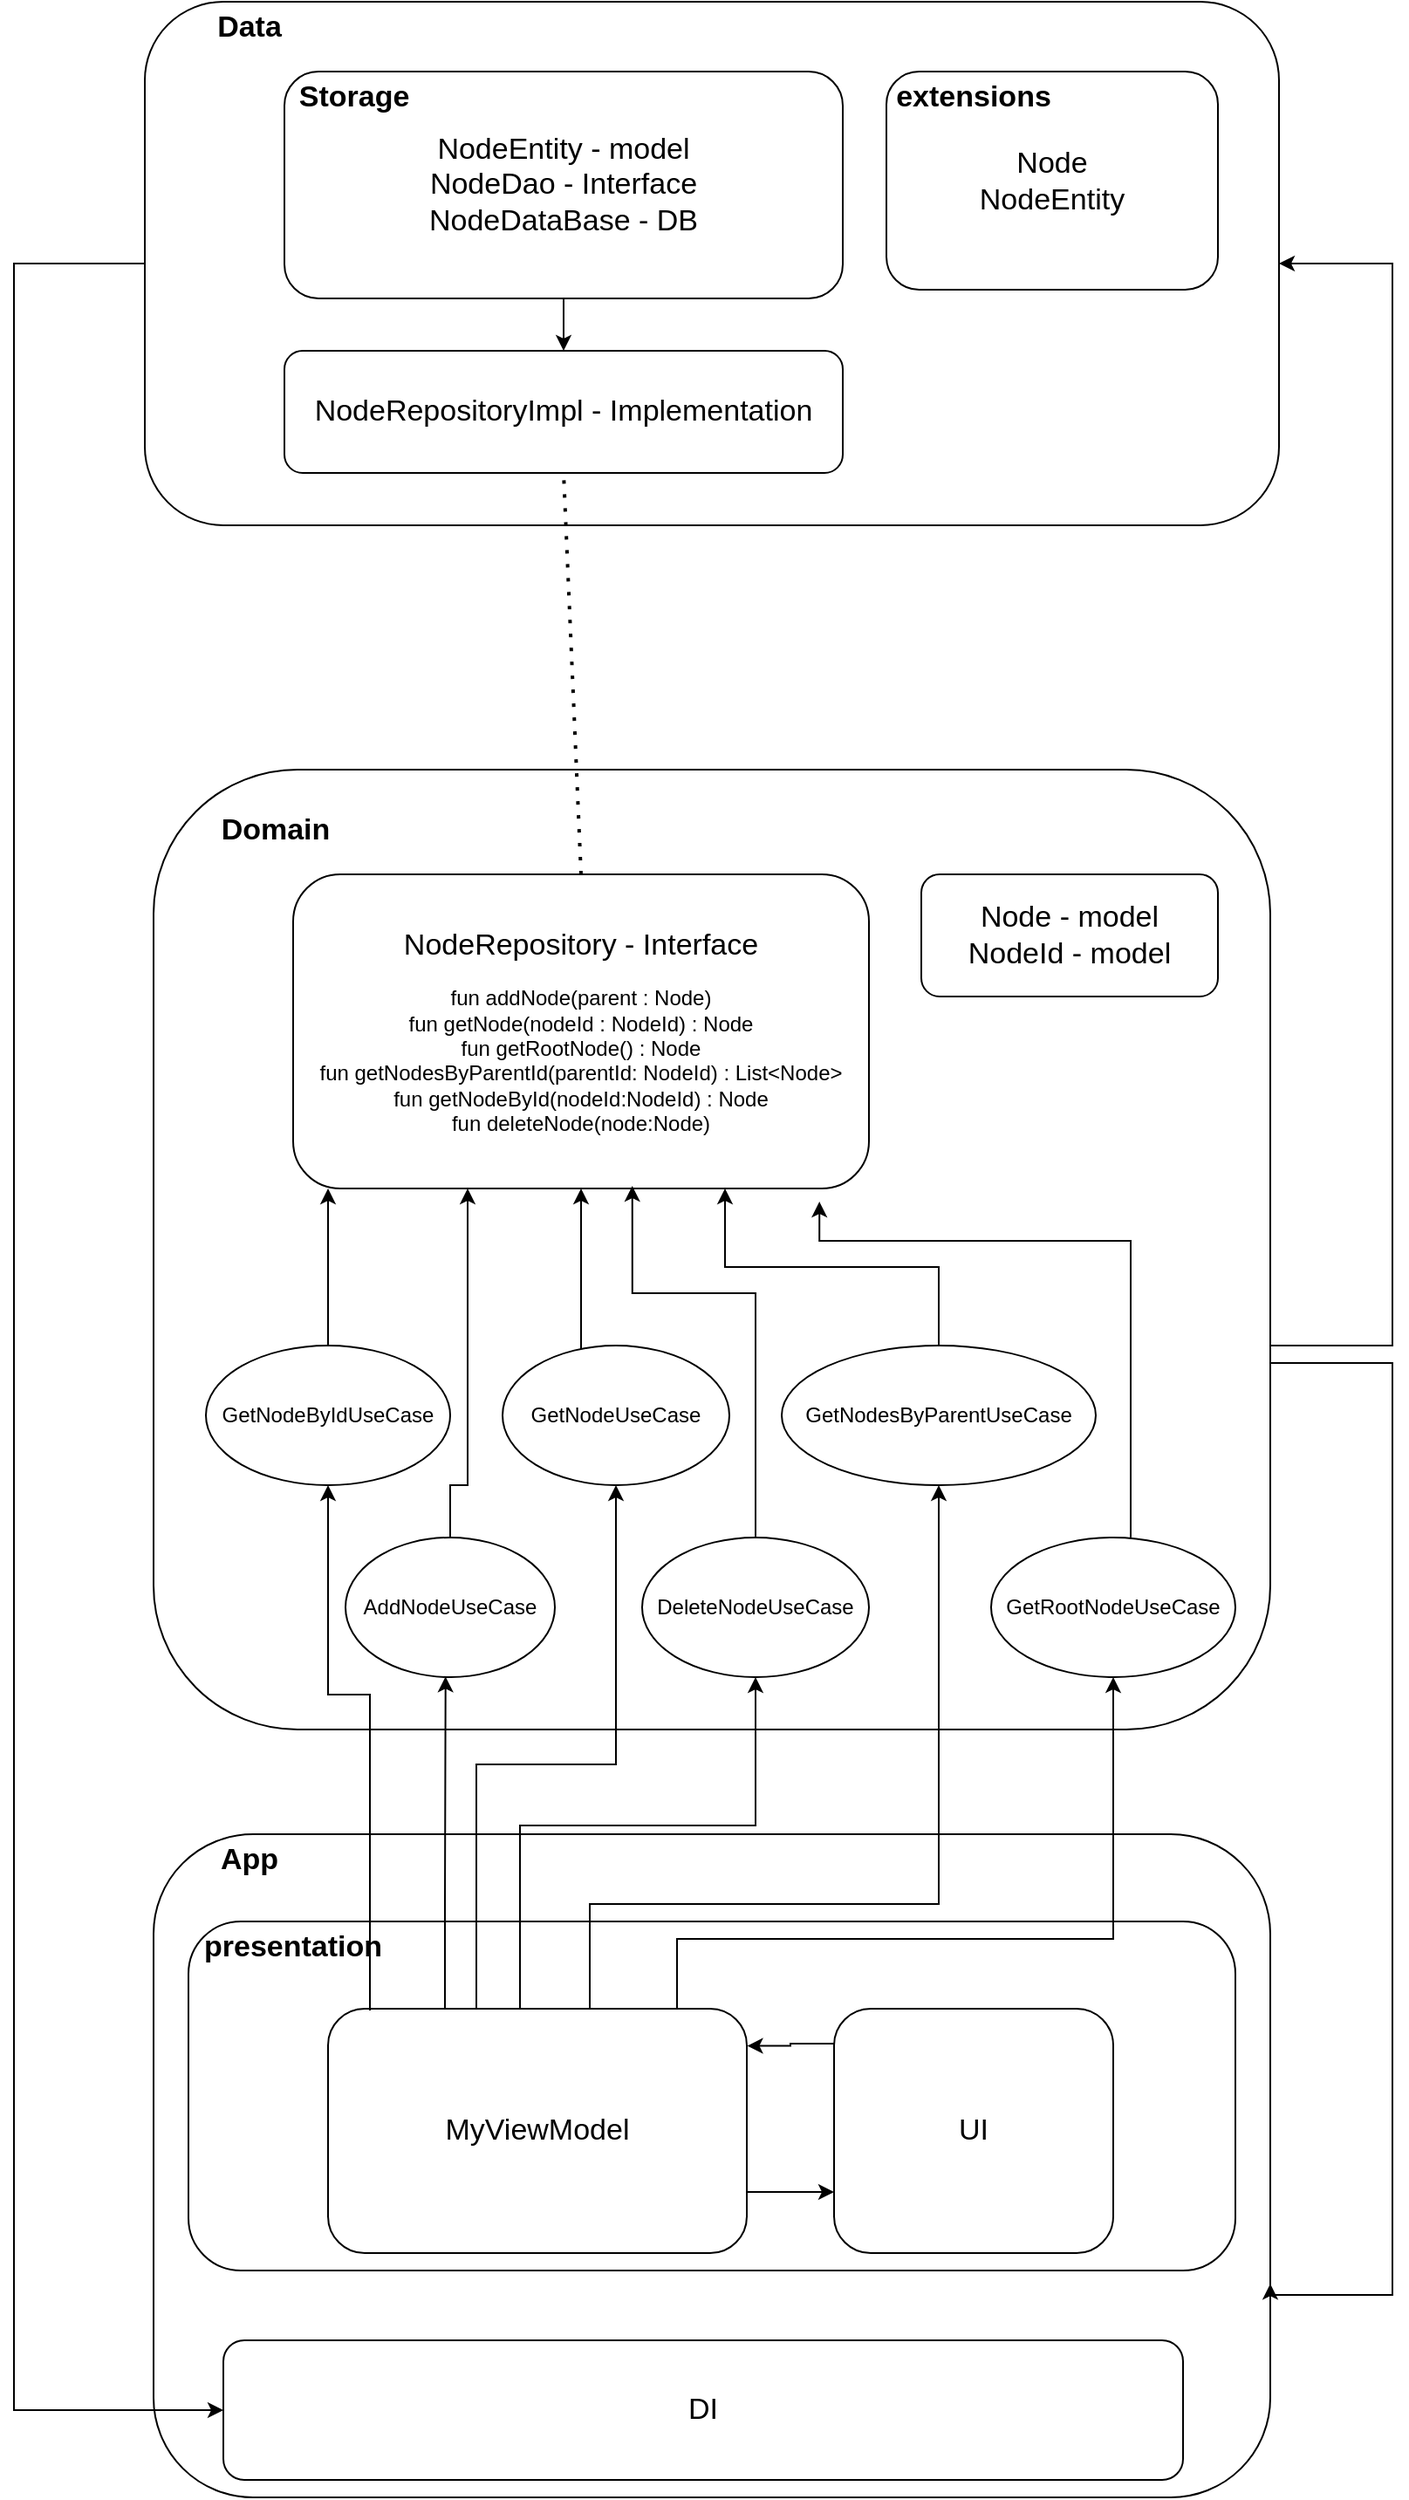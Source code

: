<mxfile version="24.4.10" type="device">
  <diagram name="Page-1" id="OSTX6cMXAhVH63wGWwhI">
    <mxGraphModel dx="244" dy="1399" grid="1" gridSize="10" guides="1" tooltips="1" connect="1" arrows="1" fold="1" page="1" pageScale="1" pageWidth="850" pageHeight="1100" math="0" shadow="0">
      <root>
        <mxCell id="0" />
        <mxCell id="1" parent="0" />
        <mxCell id="K59KaKakso3qwV7EcEbq-1" value="" style="rounded=1;whiteSpace=wrap;html=1;fontSize=17;" parent="1" vertex="1">
          <mxGeometry x="95" y="-160" width="650" height="300" as="geometry" />
        </mxCell>
        <mxCell id="K59KaKakso3qwV7EcEbq-36" style="edgeStyle=orthogonalEdgeStyle;rounded=0;orthogonalLoop=1;jettySize=auto;html=1;entryX=1;entryY=0.5;entryDx=0;entryDy=0;" parent="1" source="K59KaKakso3qwV7EcEbq-2" target="K59KaKakso3qwV7EcEbq-1" edge="1">
          <mxGeometry relative="1" as="geometry">
            <Array as="points">
              <mxPoint x="810" y="610" />
              <mxPoint x="810" y="-10" />
            </Array>
          </mxGeometry>
        </mxCell>
        <mxCell id="K59KaKakso3qwV7EcEbq-2" value="" style="rounded=1;whiteSpace=wrap;html=1;fontSize=17;" parent="1" vertex="1">
          <mxGeometry x="100" y="280" width="640" height="550" as="geometry" />
        </mxCell>
        <mxCell id="K59KaKakso3qwV7EcEbq-3" value="" style="rounded=1;whiteSpace=wrap;html=1;fontSize=17;" parent="1" vertex="1">
          <mxGeometry x="100" y="890" width="640" height="380" as="geometry" />
        </mxCell>
        <mxCell id="K59KaKakso3qwV7EcEbq-4" value="Data" style="text;html=1;align=center;verticalAlign=middle;whiteSpace=wrap;rounded=0;fontSize=17;fontStyle=1" parent="1" vertex="1">
          <mxGeometry x="125" y="-160" width="60" height="30" as="geometry" />
        </mxCell>
        <mxCell id="K59KaKakso3qwV7EcEbq-5" value="Domain" style="text;html=1;align=center;verticalAlign=middle;whiteSpace=wrap;rounded=0;fontSize=17;fontStyle=1" parent="1" vertex="1">
          <mxGeometry x="140" y="300" width="60" height="30" as="geometry" />
        </mxCell>
        <mxCell id="K59KaKakso3qwV7EcEbq-6" value="App" style="text;html=1;align=center;verticalAlign=middle;whiteSpace=wrap;rounded=0;fontSize=17;fontStyle=1" parent="1" vertex="1">
          <mxGeometry x="125" y="890" width="60" height="30" as="geometry" />
        </mxCell>
        <mxCell id="K59KaKakso3qwV7EcEbq-22" style="edgeStyle=orthogonalEdgeStyle;rounded=0;orthogonalLoop=1;jettySize=auto;html=1;entryX=0;entryY=0.75;entryDx=0;entryDy=0;" parent="1" source="K59KaKakso3qwV7EcEbq-7" target="K59KaKakso3qwV7EcEbq-8" edge="1">
          <mxGeometry relative="1" as="geometry">
            <Array as="points">
              <mxPoint x="470" y="1075" />
              <mxPoint x="470" y="1075" />
            </Array>
          </mxGeometry>
        </mxCell>
        <mxCell id="K59KaKakso3qwV7EcEbq-21" style="edgeStyle=orthogonalEdgeStyle;rounded=0;orthogonalLoop=1;jettySize=auto;html=1;entryX=1;entryY=0.5;entryDx=0;entryDy=0;" parent="1" edge="1">
          <mxGeometry relative="1" as="geometry">
            <mxPoint x="530" y="1010" as="sourcePoint" />
            <mxPoint x="440" y="1010" as="targetPoint" />
          </mxGeometry>
        </mxCell>
        <mxCell id="K59KaKakso3qwV7EcEbq-9" value="&lt;font style=&quot;font-size: 17px;&quot;&gt;DI&lt;/font&gt;" style="rounded=1;whiteSpace=wrap;html=1;" parent="1" vertex="1">
          <mxGeometry x="140" y="1180" width="550" height="80" as="geometry" />
        </mxCell>
        <mxCell id="K59KaKakso3qwV7EcEbq-10" value="&lt;span style=&quot;font-size: 17px;&quot;&gt;NodeRepository - Interface&lt;/span&gt;&lt;br&gt;&lt;div style=&quot;font-size: 11px;&quot;&gt;&lt;span style=&quot;background-color: initial;&quot;&gt;&lt;font style=&quot;font-size: 11px;&quot;&gt;&lt;br&gt;&lt;/font&gt;&lt;/span&gt;&lt;/div&gt;&lt;div style=&quot;font-size: 11px;&quot;&gt;&lt;span style=&quot;background-color: initial;&quot;&gt;&lt;font style=&quot;font-size: 12px;&quot;&gt;fun addNode(parent : Node)&lt;/font&gt;&lt;/span&gt;&lt;/div&gt;&lt;font style=&quot;font-size: 12px;&quot;&gt;&lt;div style=&quot;&quot;&gt;&lt;span style=&quot;background-color: initial;&quot;&gt;fun getNode(nodeId : NodeId) : Node&lt;/span&gt;&lt;/div&gt;&lt;/font&gt;&lt;div style=&quot;&quot;&gt;&lt;font style=&quot;font-size: 12px;&quot;&gt;fun getRootNode() : Node&lt;/font&gt;&lt;/div&gt;&lt;div style=&quot;&quot;&gt;&lt;font style=&quot;font-size: 12px;&quot;&gt;fun getNodesByParentId(parentId: NodeId) : List&amp;lt;Node&amp;gt;&lt;/font&gt;&lt;/div&gt;&lt;div style=&quot;&quot;&gt;&lt;font style=&quot;font-size: 12px;&quot;&gt;fun getNodeById(nodeId:NodeId) : Node&lt;/font&gt;&lt;/div&gt;&lt;div style=&quot;&quot;&gt;&lt;font style=&quot;font-size: 12px;&quot;&gt;fun deleteNode(node:Node)&lt;/font&gt;&lt;/div&gt;" style="rounded=1;whiteSpace=wrap;html=1;" parent="1" vertex="1">
          <mxGeometry x="180" y="340" width="330" height="180" as="geometry" />
        </mxCell>
        <mxCell id="K59KaKakso3qwV7EcEbq-23" value="&lt;span style=&quot;font-size: 17px;&quot;&gt;NodeRepositoryImpl - Implementation&lt;/span&gt;" style="rounded=1;whiteSpace=wrap;html=1;" parent="1" vertex="1">
          <mxGeometry x="175" y="40" width="320" height="70" as="geometry" />
        </mxCell>
        <mxCell id="K59KaKakso3qwV7EcEbq-28" style="edgeStyle=orthogonalEdgeStyle;rounded=0;orthogonalLoop=1;jettySize=auto;html=1;" parent="1" source="K59KaKakso3qwV7EcEbq-24" target="K59KaKakso3qwV7EcEbq-23" edge="1">
          <mxGeometry relative="1" as="geometry" />
        </mxCell>
        <mxCell id="K59KaKakso3qwV7EcEbq-24" value="&lt;div&gt;&lt;font style=&quot;font-size: 17px;&quot;&gt;NodeEntity - model&lt;/font&gt;&lt;/div&gt;&lt;font style=&quot;font-size: 17px;&quot;&gt;NodeDao - Interface&lt;/font&gt;&lt;div&gt;&lt;font style=&quot;font-size: 17px;&quot;&gt;NodeDataBase - DB&lt;/font&gt;&lt;/div&gt;" style="rounded=1;whiteSpace=wrap;html=1;" parent="1" vertex="1">
          <mxGeometry x="175" y="-120" width="320" height="130" as="geometry" />
        </mxCell>
        <mxCell id="K59KaKakso3qwV7EcEbq-25" value="" style="endArrow=none;dashed=1;html=1;dashPattern=1 3;strokeWidth=2;rounded=0;entryX=0.5;entryY=1;entryDx=0;entryDy=0;exitX=0.5;exitY=0;exitDx=0;exitDy=0;" parent="1" source="K59KaKakso3qwV7EcEbq-10" target="K59KaKakso3qwV7EcEbq-23" edge="1">
          <mxGeometry width="50" height="50" relative="1" as="geometry">
            <mxPoint x="290" y="430" as="sourcePoint" />
            <mxPoint x="340" y="380" as="targetPoint" />
          </mxGeometry>
        </mxCell>
        <mxCell id="K59KaKakso3qwV7EcEbq-26" value="Storage" style="text;html=1;align=center;verticalAlign=middle;whiteSpace=wrap;rounded=0;fontSize=17;fontStyle=1" parent="1" vertex="1">
          <mxGeometry x="185" y="-120" width="60" height="30" as="geometry" />
        </mxCell>
        <mxCell id="K59KaKakso3qwV7EcEbq-27" value="&lt;span style=&quot;font-size: 17px;&quot;&gt;Node - model&lt;/span&gt;&lt;div&gt;&lt;span style=&quot;font-size: 17px;&quot;&gt;NodeId - model&lt;/span&gt;&lt;/div&gt;" style="rounded=1;whiteSpace=wrap;html=1;" parent="1" vertex="1">
          <mxGeometry x="540" y="340" width="170" height="70" as="geometry" />
        </mxCell>
        <mxCell id="K59KaKakso3qwV7EcEbq-34" style="edgeStyle=orthogonalEdgeStyle;rounded=0;orthogonalLoop=1;jettySize=auto;html=1;entryX=0;entryY=0.5;entryDx=0;entryDy=0;" parent="1" source="K59KaKakso3qwV7EcEbq-1" target="K59KaKakso3qwV7EcEbq-9" edge="1">
          <mxGeometry relative="1" as="geometry">
            <Array as="points">
              <mxPoint x="20" y="-10" />
              <mxPoint x="20" y="1220" />
            </Array>
          </mxGeometry>
        </mxCell>
        <mxCell id="K59KaKakso3qwV7EcEbq-35" style="edgeStyle=orthogonalEdgeStyle;rounded=0;orthogonalLoop=1;jettySize=auto;html=1;entryX=1;entryY=0.678;entryDx=0;entryDy=0;entryPerimeter=0;" parent="1" source="K59KaKakso3qwV7EcEbq-2" target="K59KaKakso3qwV7EcEbq-3" edge="1">
          <mxGeometry relative="1" as="geometry">
            <Array as="points">
              <mxPoint x="810" y="620" />
              <mxPoint x="810" y="1154" />
            </Array>
          </mxGeometry>
        </mxCell>
        <mxCell id="86lj7ybq_AK-8gRp_h9w-15" style="edgeStyle=orthogonalEdgeStyle;rounded=0;orthogonalLoop=1;jettySize=auto;html=1;fontFamily=Helvetica;fontSize=12;fontColor=default;" edge="1" parent="1" source="86lj7ybq_AK-8gRp_h9w-1" target="K59KaKakso3qwV7EcEbq-10">
          <mxGeometry relative="1" as="geometry">
            <Array as="points">
              <mxPoint x="270" y="690" />
              <mxPoint x="280" y="690" />
            </Array>
          </mxGeometry>
        </mxCell>
        <mxCell id="86lj7ybq_AK-8gRp_h9w-1" value="AddNodeUseCase" style="ellipse;whiteSpace=wrap;html=1;" vertex="1" parent="1">
          <mxGeometry x="210" y="720" width="120" height="80" as="geometry" />
        </mxCell>
        <mxCell id="86lj7ybq_AK-8gRp_h9w-2" value="DeleteNodeUseCase" style="ellipse;whiteSpace=wrap;html=1;" vertex="1" parent="1">
          <mxGeometry x="380" y="720" width="130" height="80" as="geometry" />
        </mxCell>
        <mxCell id="86lj7ybq_AK-8gRp_h9w-13" style="edgeStyle=orthogonalEdgeStyle;rounded=0;orthogonalLoop=1;jettySize=auto;html=1;fontFamily=Helvetica;fontSize=12;fontColor=default;" edge="1" parent="1" source="86lj7ybq_AK-8gRp_h9w-3" target="K59KaKakso3qwV7EcEbq-10">
          <mxGeometry relative="1" as="geometry">
            <Array as="points">
              <mxPoint x="200" y="550" />
              <mxPoint x="200" y="550" />
            </Array>
          </mxGeometry>
        </mxCell>
        <mxCell id="86lj7ybq_AK-8gRp_h9w-3" value="GetNodeByIdUseCase" style="ellipse;whiteSpace=wrap;html=1;" vertex="1" parent="1">
          <mxGeometry x="130" y="610" width="140" height="80" as="geometry" />
        </mxCell>
        <mxCell id="86lj7ybq_AK-8gRp_h9w-17" style="edgeStyle=orthogonalEdgeStyle;rounded=0;orthogonalLoop=1;jettySize=auto;html=1;entryX=0.75;entryY=1;entryDx=0;entryDy=0;fontFamily=Helvetica;fontSize=12;fontColor=default;" edge="1" parent="1" source="86lj7ybq_AK-8gRp_h9w-4" target="K59KaKakso3qwV7EcEbq-10">
          <mxGeometry relative="1" as="geometry" />
        </mxCell>
        <mxCell id="86lj7ybq_AK-8gRp_h9w-4" value="GetNodesByParentUseCase" style="ellipse;whiteSpace=wrap;html=1;" vertex="1" parent="1">
          <mxGeometry x="460" y="610" width="180" height="80" as="geometry" />
        </mxCell>
        <mxCell id="86lj7ybq_AK-8gRp_h9w-14" style="edgeStyle=orthogonalEdgeStyle;rounded=0;orthogonalLoop=1;jettySize=auto;html=1;fontFamily=Helvetica;fontSize=12;fontColor=default;" edge="1" parent="1" source="86lj7ybq_AK-8gRp_h9w-5" target="K59KaKakso3qwV7EcEbq-10">
          <mxGeometry relative="1" as="geometry">
            <Array as="points">
              <mxPoint x="345" y="580" />
              <mxPoint x="345" y="580" />
            </Array>
          </mxGeometry>
        </mxCell>
        <mxCell id="86lj7ybq_AK-8gRp_h9w-5" value="GetNodeUseCase" style="ellipse;whiteSpace=wrap;html=1;" vertex="1" parent="1">
          <mxGeometry x="300" y="610" width="130" height="80" as="geometry" />
        </mxCell>
        <mxCell id="86lj7ybq_AK-8gRp_h9w-6" value="GetRootNodeUseCase" style="ellipse;whiteSpace=wrap;html=1;" vertex="1" parent="1">
          <mxGeometry x="580" y="720" width="140" height="80" as="geometry" />
        </mxCell>
        <mxCell id="86lj7ybq_AK-8gRp_h9w-16" style="edgeStyle=orthogonalEdgeStyle;rounded=0;orthogonalLoop=1;jettySize=auto;html=1;entryX=0.589;entryY=0.992;entryDx=0;entryDy=0;entryPerimeter=0;fontFamily=Helvetica;fontSize=12;fontColor=default;" edge="1" parent="1" source="86lj7ybq_AK-8gRp_h9w-2" target="K59KaKakso3qwV7EcEbq-10">
          <mxGeometry relative="1" as="geometry">
            <Array as="points">
              <mxPoint x="445" y="580" />
              <mxPoint x="374" y="580" />
            </Array>
          </mxGeometry>
        </mxCell>
        <mxCell id="86lj7ybq_AK-8gRp_h9w-18" style="edgeStyle=orthogonalEdgeStyle;rounded=0;orthogonalLoop=1;jettySize=auto;html=1;entryX=0.914;entryY=1.042;entryDx=0;entryDy=0;entryPerimeter=0;fontFamily=Helvetica;fontSize=12;fontColor=default;" edge="1" parent="1" source="86lj7ybq_AK-8gRp_h9w-6" target="K59KaKakso3qwV7EcEbq-10">
          <mxGeometry relative="1" as="geometry">
            <Array as="points">
              <mxPoint x="660" y="550" />
              <mxPoint x="482" y="550" />
            </Array>
          </mxGeometry>
        </mxCell>
        <mxCell id="86lj7ybq_AK-8gRp_h9w-19" value="&lt;font style=&quot;font-size: 17px;&quot;&gt;Node&lt;/font&gt;&lt;div style=&quot;font-size: 17px;&quot;&gt;&lt;font style=&quot;font-size: 17px;&quot;&gt;NodeEntity&lt;/font&gt;&lt;/div&gt;" style="rounded=1;whiteSpace=wrap;html=1;" vertex="1" parent="1">
          <mxGeometry x="520" y="-120" width="190" height="125" as="geometry" />
        </mxCell>
        <mxCell id="86lj7ybq_AK-8gRp_h9w-20" value="extensions" style="text;html=1;align=center;verticalAlign=middle;whiteSpace=wrap;rounded=0;fontSize=17;fontStyle=1" vertex="1" parent="1">
          <mxGeometry x="540" y="-120" width="60" height="30" as="geometry" />
        </mxCell>
        <mxCell id="86lj7ybq_AK-8gRp_h9w-21" value="" style="rounded=1;whiteSpace=wrap;html=1;strokeColor=default;align=center;verticalAlign=middle;fontFamily=Helvetica;fontSize=12;fontColor=default;fillColor=default;" vertex="1" parent="1">
          <mxGeometry x="120" y="940" width="600" height="200" as="geometry" />
        </mxCell>
        <mxCell id="86lj7ybq_AK-8gRp_h9w-28" style="edgeStyle=orthogonalEdgeStyle;rounded=0;orthogonalLoop=1;jettySize=auto;html=1;entryX=0;entryY=0.75;entryDx=0;entryDy=0;fontFamily=Helvetica;fontSize=12;fontColor=default;" edge="1" parent="1" source="K59KaKakso3qwV7EcEbq-7" target="K59KaKakso3qwV7EcEbq-8">
          <mxGeometry relative="1" as="geometry">
            <Array as="points">
              <mxPoint x="450" y="1095" />
              <mxPoint x="450" y="1095" />
            </Array>
          </mxGeometry>
        </mxCell>
        <mxCell id="K59KaKakso3qwV7EcEbq-7" value="&lt;font style=&quot;font-size: 17px;&quot;&gt;MyViewModel&lt;/font&gt;" style="rounded=1;whiteSpace=wrap;html=1;" parent="1" vertex="1">
          <mxGeometry x="200" y="990" width="240" height="140" as="geometry" />
        </mxCell>
        <mxCell id="K59KaKakso3qwV7EcEbq-8" value="&lt;font style=&quot;font-size: 17px;&quot;&gt;UI&lt;/font&gt;" style="rounded=1;whiteSpace=wrap;html=1;" parent="1" vertex="1">
          <mxGeometry x="490" y="990" width="160" height="140" as="geometry" />
        </mxCell>
        <mxCell id="86lj7ybq_AK-8gRp_h9w-8" style="edgeStyle=orthogonalEdgeStyle;rounded=0;orthogonalLoop=1;jettySize=auto;html=1;fontFamily=Helvetica;fontSize=12;fontColor=default;exitX=0.1;exitY=0.007;exitDx=0;exitDy=0;exitPerimeter=0;" edge="1" parent="1" source="K59KaKakso3qwV7EcEbq-7" target="86lj7ybq_AK-8gRp_h9w-3">
          <mxGeometry relative="1" as="geometry">
            <Array as="points">
              <mxPoint x="224" y="810" />
              <mxPoint x="200" y="810" />
            </Array>
          </mxGeometry>
        </mxCell>
        <mxCell id="86lj7ybq_AK-8gRp_h9w-9" style="edgeStyle=orthogonalEdgeStyle;rounded=0;orthogonalLoop=1;jettySize=auto;html=1;fontFamily=Helvetica;fontSize=12;fontColor=default;" edge="1" parent="1" source="K59KaKakso3qwV7EcEbq-7" target="86lj7ybq_AK-8gRp_h9w-5">
          <mxGeometry relative="1" as="geometry">
            <Array as="points">
              <mxPoint x="285" y="850" />
              <mxPoint x="365" y="850" />
            </Array>
          </mxGeometry>
        </mxCell>
        <mxCell id="86lj7ybq_AK-8gRp_h9w-10" style="edgeStyle=orthogonalEdgeStyle;rounded=0;orthogonalLoop=1;jettySize=auto;html=1;fontFamily=Helvetica;fontSize=12;fontColor=default;" edge="1" parent="1" source="K59KaKakso3qwV7EcEbq-7" target="86lj7ybq_AK-8gRp_h9w-2">
          <mxGeometry relative="1" as="geometry">
            <Array as="points">
              <mxPoint x="310" y="885" />
              <mxPoint x="445" y="885" />
            </Array>
          </mxGeometry>
        </mxCell>
        <mxCell id="86lj7ybq_AK-8gRp_h9w-11" style="edgeStyle=orthogonalEdgeStyle;rounded=0;orthogonalLoop=1;jettySize=auto;html=1;entryX=0.5;entryY=1;entryDx=0;entryDy=0;fontFamily=Helvetica;fontSize=12;fontColor=default;" edge="1" parent="1" source="K59KaKakso3qwV7EcEbq-7" target="86lj7ybq_AK-8gRp_h9w-4">
          <mxGeometry relative="1" as="geometry">
            <Array as="points">
              <mxPoint x="350" y="930" />
              <mxPoint x="550" y="930" />
            </Array>
          </mxGeometry>
        </mxCell>
        <mxCell id="86lj7ybq_AK-8gRp_h9w-12" style="edgeStyle=orthogonalEdgeStyle;rounded=0;orthogonalLoop=1;jettySize=auto;html=1;fontFamily=Helvetica;fontSize=12;fontColor=default;" edge="1" parent="1" source="K59KaKakso3qwV7EcEbq-7" target="86lj7ybq_AK-8gRp_h9w-6">
          <mxGeometry relative="1" as="geometry">
            <Array as="points">
              <mxPoint x="400" y="950" />
              <mxPoint x="650" y="950" />
            </Array>
          </mxGeometry>
        </mxCell>
        <mxCell id="86lj7ybq_AK-8gRp_h9w-7" style="edgeStyle=orthogonalEdgeStyle;rounded=0;orthogonalLoop=1;jettySize=auto;html=1;entryX=0.478;entryY=0.996;entryDx=0;entryDy=0;entryPerimeter=0;fontFamily=Helvetica;fontSize=12;fontColor=default;" edge="1" parent="1" source="K59KaKakso3qwV7EcEbq-7" target="86lj7ybq_AK-8gRp_h9w-1">
          <mxGeometry relative="1" as="geometry">
            <Array as="points">
              <mxPoint x="267" y="930" />
              <mxPoint x="267" y="930" />
            </Array>
          </mxGeometry>
        </mxCell>
        <mxCell id="86lj7ybq_AK-8gRp_h9w-22" value="presentation" style="text;html=1;align=center;verticalAlign=middle;whiteSpace=wrap;rounded=0;fontSize=17;fontStyle=1" vertex="1" parent="1">
          <mxGeometry x="150" y="940" width="60" height="30" as="geometry" />
        </mxCell>
        <mxCell id="86lj7ybq_AK-8gRp_h9w-27" style="edgeStyle=orthogonalEdgeStyle;rounded=0;orthogonalLoop=1;jettySize=auto;html=1;entryX=1.001;entryY=0.152;entryDx=0;entryDy=0;entryPerimeter=0;fontFamily=Helvetica;fontSize=12;fontColor=default;" edge="1" parent="1" source="K59KaKakso3qwV7EcEbq-8" target="K59KaKakso3qwV7EcEbq-7">
          <mxGeometry relative="1" as="geometry">
            <Array as="points">
              <mxPoint x="465" y="1010" />
              <mxPoint x="465" y="1011" />
            </Array>
          </mxGeometry>
        </mxCell>
      </root>
    </mxGraphModel>
  </diagram>
</mxfile>
